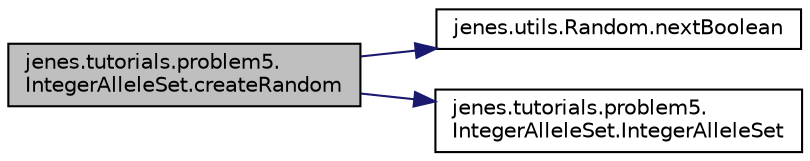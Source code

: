 digraph "jenes.tutorials.problem5.IntegerAlleleSet.createRandom"
{
  edge [fontname="Helvetica",fontsize="10",labelfontname="Helvetica",labelfontsize="10"];
  node [fontname="Helvetica",fontsize="10",shape=record];
  rankdir="LR";
  Node1 [label="jenes.tutorials.problem5.\lIntegerAlleleSet.createRandom",height=0.2,width=0.4,color="black", fillcolor="grey75", style="filled" fontcolor="black"];
  Node1 -> Node2 [color="midnightblue",fontsize="10",style="solid",fontname="Helvetica"];
  Node2 [label="jenes.utils.Random.nextBoolean",height=0.2,width=0.4,color="black", fillcolor="white", style="filled",URL="$classjenes_1_1utils_1_1_random.html#a16e9050a46f8218ec8e0f73c6456a5db"];
  Node1 -> Node3 [color="midnightblue",fontsize="10",style="solid",fontname="Helvetica"];
  Node3 [label="jenes.tutorials.problem5.\lIntegerAlleleSet.IntegerAlleleSet",height=0.2,width=0.4,color="black", fillcolor="white", style="filled",URL="$classjenes_1_1tutorials_1_1problem5_1_1_integer_allele_set.html#aa8b7a7bdc514aca55686da39f7e430b6"];
}
